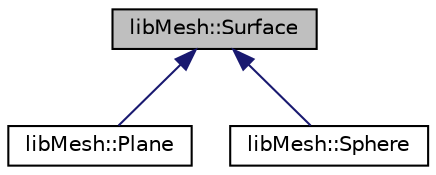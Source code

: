 digraph "libMesh::Surface"
{
  edge [fontname="Helvetica",fontsize="10",labelfontname="Helvetica",labelfontsize="10"];
  node [fontname="Helvetica",fontsize="10",shape=record];
  Node1 [label="libMesh::Surface",height=0.2,width=0.4,color="black", fillcolor="grey75", style="filled", fontcolor="black"];
  Node1 -> Node2 [dir="back",color="midnightblue",fontsize="10",style="solid",fontname="Helvetica"];
  Node2 [label="libMesh::Plane",height=0.2,width=0.4,color="black", fillcolor="white", style="filled",URL="$classlibMesh_1_1Plane.html",tooltip="A geometric object representing a planar surface. "];
  Node1 -> Node3 [dir="back",color="midnightblue",fontsize="10",style="solid",fontname="Helvetica"];
  Node3 [label="libMesh::Sphere",height=0.2,width=0.4,color="black", fillcolor="white", style="filled",URL="$classlibMesh_1_1Sphere.html",tooltip="A geometric object representing a sphere. "];
}
